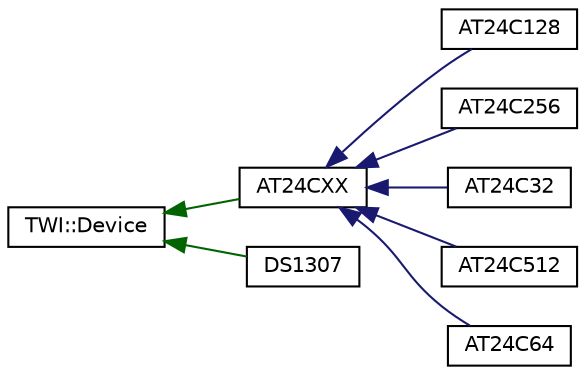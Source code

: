 digraph "Graphical Class Hierarchy"
{
  edge [fontname="Helvetica",fontsize="10",labelfontname="Helvetica",labelfontsize="10"];
  node [fontname="Helvetica",fontsize="10",shape=record];
  rankdir="LR";
  Node1 [label="TWI::Device",height=0.2,width=0.4,color="black", fillcolor="white", style="filled",URL="$d4/d2d/classTWI_1_1Device.html"];
  Node1 -> Node2 [dir="back",color="darkgreen",fontsize="10",style="solid",fontname="Helvetica"];
  Node2 [label="AT24CXX",height=0.2,width=0.4,color="black", fillcolor="white", style="filled",URL="$d2/db3/classAT24CXX.html"];
  Node2 -> Node3 [dir="back",color="midnightblue",fontsize="10",style="solid",fontname="Helvetica"];
  Node3 [label="AT24C128",height=0.2,width=0.4,color="black", fillcolor="white", style="filled",URL="$dd/ded/classAT24C128.html"];
  Node2 -> Node4 [dir="back",color="midnightblue",fontsize="10",style="solid",fontname="Helvetica"];
  Node4 [label="AT24C256",height=0.2,width=0.4,color="black", fillcolor="white", style="filled",URL="$de/df6/classAT24C256.html"];
  Node2 -> Node5 [dir="back",color="midnightblue",fontsize="10",style="solid",fontname="Helvetica"];
  Node5 [label="AT24C32",height=0.2,width=0.4,color="black", fillcolor="white", style="filled",URL="$d3/dc8/classAT24C32.html"];
  Node2 -> Node6 [dir="back",color="midnightblue",fontsize="10",style="solid",fontname="Helvetica"];
  Node6 [label="AT24C512",height=0.2,width=0.4,color="black", fillcolor="white", style="filled",URL="$de/dec/classAT24C512.html"];
  Node2 -> Node7 [dir="back",color="midnightblue",fontsize="10",style="solid",fontname="Helvetica"];
  Node7 [label="AT24C64",height=0.2,width=0.4,color="black", fillcolor="white", style="filled",URL="$df/d74/classAT24C64.html"];
  Node1 -> Node8 [dir="back",color="darkgreen",fontsize="10",style="solid",fontname="Helvetica"];
  Node8 [label="DS1307",height=0.2,width=0.4,color="black", fillcolor="white", style="filled",URL="$d8/da8/classDS1307.html"];
}
